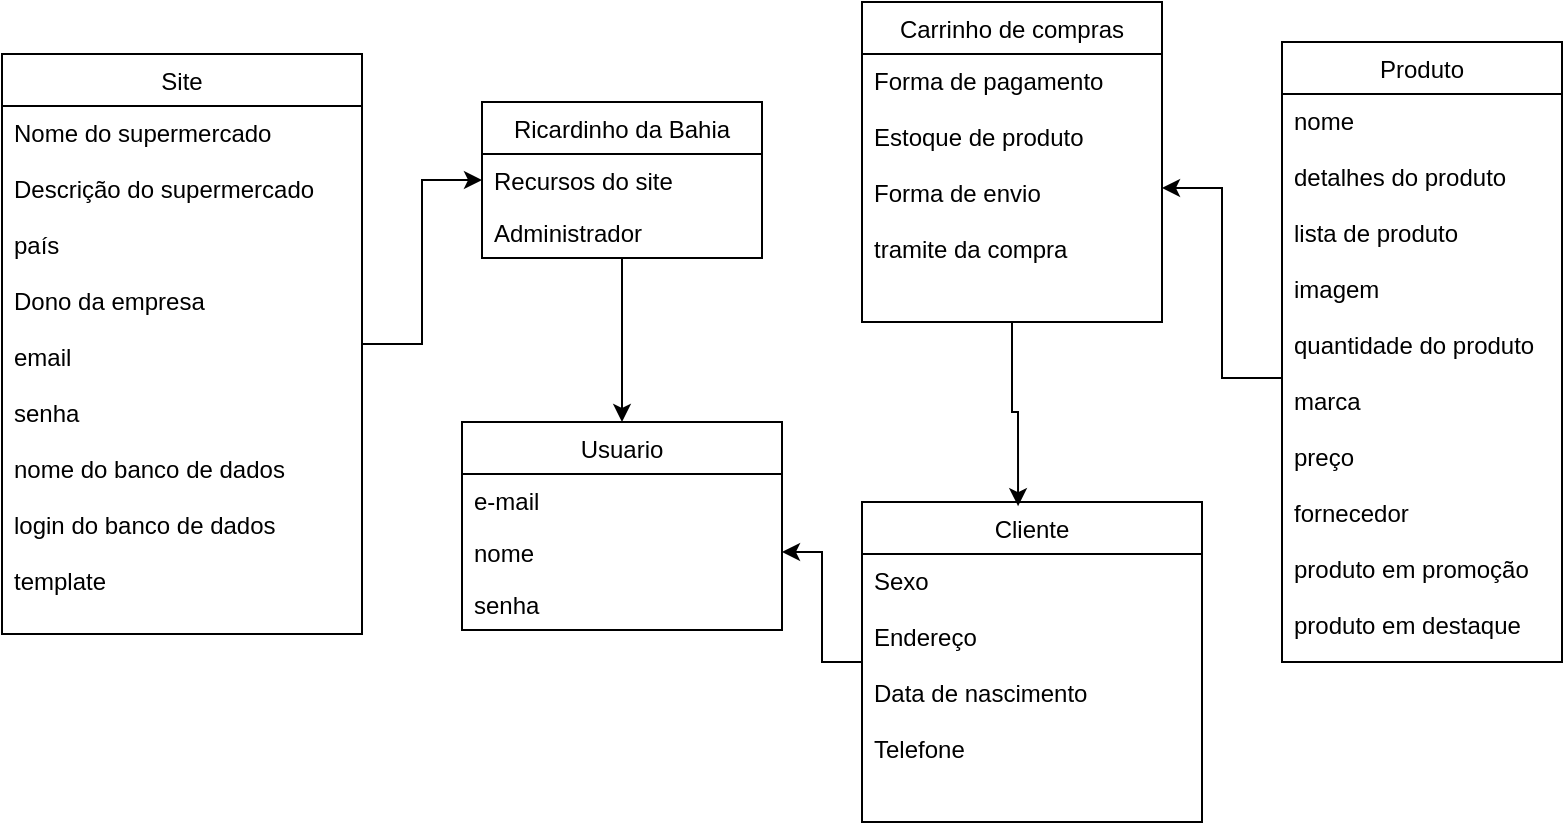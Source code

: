 <mxfile version="14.5.10" type="device"><diagram id="2s6hcGLFUDvazg_7FbKq" name="Page-1"><mxGraphModel dx="780" dy="522" grid="1" gridSize="10" guides="1" tooltips="1" connect="1" arrows="1" fold="1" page="1" pageScale="1" pageWidth="827" pageHeight="1169" math="0" shadow="0"><root><mxCell id="0"/><mxCell id="1" parent="0"/><mxCell id="Qa5vRjS2hBihjipPoMzp-1" value="Usuario" style="swimlane;fontStyle=0;childLayout=stackLayout;horizontal=1;startSize=26;fillColor=none;horizontalStack=0;resizeParent=1;resizeParentMax=0;resizeLast=0;collapsible=1;marginBottom=0;" vertex="1" parent="1"><mxGeometry x="230" y="260" width="160" height="104" as="geometry"/></mxCell><mxCell id="Qa5vRjS2hBihjipPoMzp-3" value="e-mail&#10;" style="text;strokeColor=none;fillColor=none;align=left;verticalAlign=top;spacingLeft=4;spacingRight=4;overflow=hidden;rotatable=0;points=[[0,0.5],[1,0.5]];portConstraint=eastwest;" vertex="1" parent="Qa5vRjS2hBihjipPoMzp-1"><mxGeometry y="26" width="160" height="26" as="geometry"/></mxCell><mxCell id="Qa5vRjS2hBihjipPoMzp-2" value="nome" style="text;strokeColor=none;fillColor=none;align=left;verticalAlign=top;spacingLeft=4;spacingRight=4;overflow=hidden;rotatable=0;points=[[0,0.5],[1,0.5]];portConstraint=eastwest;" vertex="1" parent="Qa5vRjS2hBihjipPoMzp-1"><mxGeometry y="52" width="160" height="26" as="geometry"/></mxCell><mxCell id="Qa5vRjS2hBihjipPoMzp-4" value="senha" style="text;strokeColor=none;fillColor=none;align=left;verticalAlign=top;spacingLeft=4;spacingRight=4;overflow=hidden;rotatable=0;points=[[0,0.5],[1,0.5]];portConstraint=eastwest;" vertex="1" parent="Qa5vRjS2hBihjipPoMzp-1"><mxGeometry y="78" width="160" height="26" as="geometry"/></mxCell><mxCell id="Qa5vRjS2hBihjipPoMzp-77" style="edgeStyle=orthogonalEdgeStyle;rounded=0;orthogonalLoop=1;jettySize=auto;html=1;entryX=0.5;entryY=0;entryDx=0;entryDy=0;" edge="1" parent="1" source="Qa5vRjS2hBihjipPoMzp-5" target="Qa5vRjS2hBihjipPoMzp-1"><mxGeometry relative="1" as="geometry"/></mxCell><mxCell id="Qa5vRjS2hBihjipPoMzp-5" value="Ricardinho da Bahia" style="swimlane;fontStyle=0;childLayout=stackLayout;horizontal=1;startSize=26;fillColor=none;horizontalStack=0;resizeParent=1;resizeParentMax=0;resizeLast=0;collapsible=1;marginBottom=0;" vertex="1" parent="1"><mxGeometry x="240" y="100" width="140" height="78" as="geometry"/></mxCell><mxCell id="Qa5vRjS2hBihjipPoMzp-6" value="Recursos do site" style="text;strokeColor=none;fillColor=none;align=left;verticalAlign=top;spacingLeft=4;spacingRight=4;overflow=hidden;rotatable=0;points=[[0,0.5],[1,0.5]];portConstraint=eastwest;" vertex="1" parent="Qa5vRjS2hBihjipPoMzp-5"><mxGeometry y="26" width="140" height="26" as="geometry"/></mxCell><mxCell id="Qa5vRjS2hBihjipPoMzp-7" value="Administrador" style="text;strokeColor=none;fillColor=none;align=left;verticalAlign=top;spacingLeft=4;spacingRight=4;overflow=hidden;rotatable=0;points=[[0,0.5],[1,0.5]];portConstraint=eastwest;" vertex="1" parent="Qa5vRjS2hBihjipPoMzp-5"><mxGeometry y="52" width="140" height="26" as="geometry"/></mxCell><mxCell id="Qa5vRjS2hBihjipPoMzp-75" style="edgeStyle=orthogonalEdgeStyle;rounded=0;orthogonalLoop=1;jettySize=auto;html=1;entryX=1;entryY=0.5;entryDx=0;entryDy=0;" edge="1" parent="1" source="Qa5vRjS2hBihjipPoMzp-25" target="Qa5vRjS2hBihjipPoMzp-2"><mxGeometry relative="1" as="geometry"/></mxCell><mxCell id="Qa5vRjS2hBihjipPoMzp-25" value="Cliente" style="swimlane;fontStyle=0;childLayout=stackLayout;horizontal=1;startSize=26;fillColor=none;horizontalStack=0;resizeParent=1;resizeParentMax=0;resizeLast=0;collapsible=1;marginBottom=0;" vertex="1" parent="1"><mxGeometry x="430" y="300" width="170" height="160" as="geometry"/></mxCell><mxCell id="Qa5vRjS2hBihjipPoMzp-26" value="Sexo&#10;&#10;Endereço&#10;&#10;Data de nascimento&#10;&#10;Telefone&#10;&#10;&#10;&#10;" style="text;strokeColor=none;fillColor=none;align=left;verticalAlign=top;spacingLeft=4;spacingRight=4;overflow=hidden;rotatable=0;points=[[0,0.5],[1,0.5]];portConstraint=eastwest;" vertex="1" parent="Qa5vRjS2hBihjipPoMzp-25"><mxGeometry y="26" width="170" height="134" as="geometry"/></mxCell><mxCell id="Qa5vRjS2hBihjipPoMzp-76" style="edgeStyle=orthogonalEdgeStyle;rounded=0;orthogonalLoop=1;jettySize=auto;html=1;entryX=0.459;entryY=0.013;entryDx=0;entryDy=0;entryPerimeter=0;" edge="1" parent="1" source="Qa5vRjS2hBihjipPoMzp-61" target="Qa5vRjS2hBihjipPoMzp-25"><mxGeometry relative="1" as="geometry"/></mxCell><mxCell id="Qa5vRjS2hBihjipPoMzp-61" value="Carrinho de compras" style="swimlane;fontStyle=0;childLayout=stackLayout;horizontal=1;startSize=26;fillColor=none;horizontalStack=0;resizeParent=1;resizeParentMax=0;resizeLast=0;collapsible=1;marginBottom=0;" vertex="1" parent="1"><mxGeometry x="430" y="50" width="150" height="160" as="geometry"/></mxCell><mxCell id="Qa5vRjS2hBihjipPoMzp-65" value="Produto" style="swimlane;fontStyle=0;childLayout=stackLayout;horizontal=1;startSize=26;fillColor=none;horizontalStack=0;resizeParent=1;resizeParentMax=0;resizeLast=0;collapsible=1;marginBottom=0;" vertex="1" parent="1"><mxGeometry x="640" y="70" width="140" height="310" as="geometry"/></mxCell><mxCell id="Qa5vRjS2hBihjipPoMzp-66" value="nome&#10;&#10;detalhes do produto&#10;&#10;lista de produto&#10;&#10;imagem&#10;&#10;quantidade do produto&#10;&#10;marca&#10;&#10;preço &#10;&#10;fornecedor &#10;&#10;produto em promoção&#10;&#10;produto em destaque&#10;&#10;categoria" style="text;strokeColor=none;fillColor=none;align=left;verticalAlign=top;spacingLeft=4;spacingRight=4;overflow=hidden;rotatable=0;points=[[0,0.5],[1,0.5]];portConstraint=eastwest;" vertex="1" parent="Qa5vRjS2hBihjipPoMzp-65"><mxGeometry y="26" width="140" height="284" as="geometry"/></mxCell><mxCell id="Qa5vRjS2hBihjipPoMzp-78" style="edgeStyle=orthogonalEdgeStyle;rounded=0;orthogonalLoop=1;jettySize=auto;html=1;entryX=0;entryY=0.5;entryDx=0;entryDy=0;" edge="1" parent="1" source="Qa5vRjS2hBihjipPoMzp-69" target="Qa5vRjS2hBihjipPoMzp-6"><mxGeometry relative="1" as="geometry"/></mxCell><mxCell id="Qa5vRjS2hBihjipPoMzp-69" value="Site" style="swimlane;fontStyle=0;childLayout=stackLayout;horizontal=1;startSize=26;fillColor=none;horizontalStack=0;resizeParent=1;resizeParentMax=0;resizeLast=0;collapsible=1;marginBottom=0;" vertex="1" parent="1"><mxGeometry y="76" width="180" height="290" as="geometry"/></mxCell><mxCell id="Qa5vRjS2hBihjipPoMzp-70" value="Nome do supermercado&#10;&#10;Descrição do supermercado&#10;&#10;país&#10;&#10;Dono da empresa&#10;&#10;email&#10;&#10;senha&#10;&#10;nome do banco de dados&#10;&#10;login do banco de dados&#10;&#10;template&#10;" style="text;strokeColor=none;fillColor=none;align=left;verticalAlign=top;spacingLeft=4;spacingRight=4;overflow=hidden;rotatable=0;points=[[0,0.5],[1,0.5]];portConstraint=eastwest;" vertex="1" parent="Qa5vRjS2hBihjipPoMzp-69"><mxGeometry y="26" width="180" height="264" as="geometry"/></mxCell><mxCell id="Qa5vRjS2hBihjipPoMzp-73" style="edgeStyle=orthogonalEdgeStyle;rounded=0;orthogonalLoop=1;jettySize=auto;html=1;entryX=1;entryY=0.5;entryDx=0;entryDy=0;" edge="1" parent="1" source="Qa5vRjS2hBihjipPoMzp-66" target="Qa5vRjS2hBihjipPoMzp-62"><mxGeometry relative="1" as="geometry"/></mxCell><mxCell id="Qa5vRjS2hBihjipPoMzp-62" value="Forma de pagamento&#10;&#10;Estoque de produto&#10;&#10;Forma de envio&#10;&#10;tramite da compra" style="text;strokeColor=none;fillColor=none;align=left;verticalAlign=top;spacingLeft=4;spacingRight=4;overflow=hidden;rotatable=0;points=[[0,0.5],[1,0.5]];portConstraint=eastwest;" vertex="1" parent="1"><mxGeometry x="430" y="76" width="150" height="134" as="geometry"/></mxCell></root></mxGraphModel></diagram></mxfile>